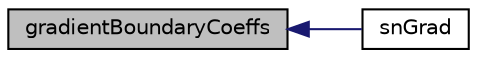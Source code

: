 digraph "gradientBoundaryCoeffs"
{
  bgcolor="transparent";
  edge [fontname="Helvetica",fontsize="10",labelfontname="Helvetica",labelfontsize="10"];
  node [fontname="Helvetica",fontsize="10",shape=record];
  rankdir="LR";
  Node78 [label="gradientBoundaryCoeffs",height=0.2,width=0.4,color="black", fillcolor="grey75", style="filled", fontcolor="black"];
  Node78 -> Node79 [dir="back",color="midnightblue",fontsize="10",style="solid",fontname="Helvetica"];
  Node79 [label="snGrad",height=0.2,width=0.4,color="black",URL="$a22777.html#a55db17a8a73495ae1c04e4b2af71c4a9",tooltip="Return gradient at boundary. "];
}
